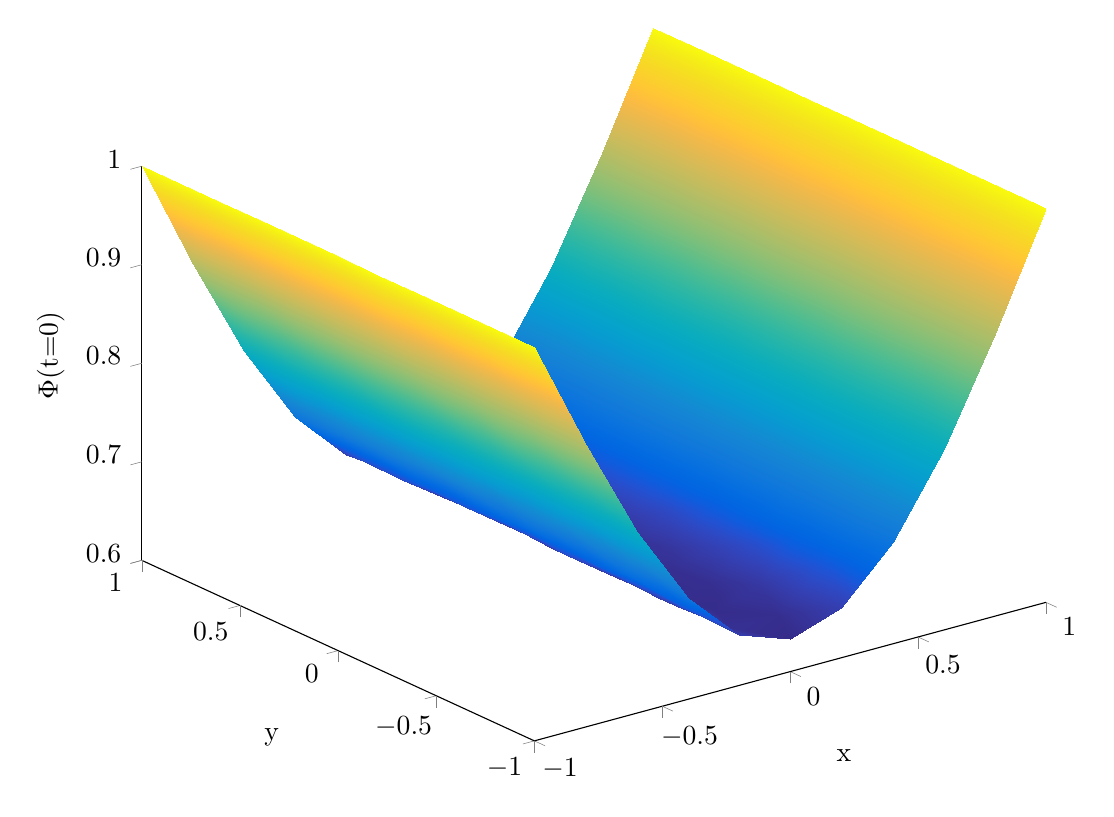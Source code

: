 % This file was created by matlab2tikz.
%
%The latest updates can be retrieved from
%  http://www.mathworks.com/matlabcentral/fileexchange/22022-matlab2tikz-matlab2tikz
%where you can also make suggestions and rate matlab2tikz.
%
\begin{tikzpicture}

\begin{axis}[%
width=4.521in,
height=3.566in,
at={(0.758in,0.481in)},
scale only axis,
colormap={mymap}{[1pt] rgb(0pt)=(0.208,0.166,0.529); rgb(1pt)=(0.212,0.19,0.578); rgb(2pt)=(0.212,0.214,0.627); rgb(3pt)=(0.208,0.239,0.677); rgb(4pt)=(0.196,0.264,0.728); rgb(5pt)=(0.171,0.292,0.779); rgb(6pt)=(0.125,0.324,0.83); rgb(7pt)=(0.059,0.36,0.868); rgb(8pt)=(0.012,0.388,0.882); rgb(9pt)=(0.006,0.409,0.883); rgb(10pt)=(0.017,0.427,0.879); rgb(11pt)=(0.033,0.443,0.872); rgb(12pt)=(0.05,0.459,0.864); rgb(13pt)=(0.063,0.474,0.855); rgb(14pt)=(0.072,0.489,0.847); rgb(15pt)=(0.078,0.504,0.838); rgb(16pt)=(0.079,0.52,0.831); rgb(17pt)=(0.075,0.538,0.826); rgb(18pt)=(0.064,0.557,0.824); rgb(19pt)=(0.049,0.577,0.823); rgb(20pt)=(0.034,0.597,0.82); rgb(21pt)=(0.026,0.614,0.814); rgb(22pt)=(0.024,0.629,0.804); rgb(23pt)=(0.023,0.642,0.791); rgb(24pt)=(0.023,0.653,0.777); rgb(25pt)=(0.027,0.664,0.761); rgb(26pt)=(0.038,0.674,0.744); rgb(27pt)=(0.059,0.684,0.725); rgb(28pt)=(0.084,0.693,0.706); rgb(29pt)=(0.113,0.702,0.686); rgb(30pt)=(0.145,0.71,0.665); rgb(31pt)=(0.18,0.718,0.642); rgb(32pt)=(0.218,0.725,0.619); rgb(33pt)=(0.259,0.732,0.595); rgb(34pt)=(0.302,0.738,0.571); rgb(35pt)=(0.348,0.742,0.547); rgb(36pt)=(0.395,0.746,0.524); rgb(37pt)=(0.442,0.748,0.503); rgb(38pt)=(0.487,0.749,0.484); rgb(39pt)=(0.53,0.749,0.466); rgb(40pt)=(0.571,0.749,0.449); rgb(41pt)=(0.61,0.747,0.434); rgb(42pt)=(0.647,0.746,0.419); rgb(43pt)=(0.683,0.743,0.404); rgb(44pt)=(0.718,0.741,0.39); rgb(45pt)=(0.752,0.738,0.377); rgb(46pt)=(0.786,0.736,0.363); rgb(47pt)=(0.819,0.733,0.35); rgb(48pt)=(0.851,0.73,0.336); rgb(49pt)=(0.882,0.727,0.322); rgb(50pt)=(0.914,0.726,0.306); rgb(51pt)=(0.945,0.726,0.289); rgb(52pt)=(0.974,0.731,0.267); rgb(53pt)=(0.994,0.745,0.24); rgb(54pt)=(0.999,0.765,0.216); rgb(55pt)=(0.996,0.786,0.197); rgb(56pt)=(0.988,0.807,0.179); rgb(57pt)=(0.979,0.827,0.163); rgb(58pt)=(0.97,0.848,0.147); rgb(59pt)=(0.963,0.871,0.131); rgb(60pt)=(0.959,0.895,0.113); rgb(61pt)=(0.96,0.922,0.095); rgb(62pt)=(0.966,0.951,0.076); rgb(63pt)=(0.976,0.983,0.054)},
xmin=-1,
xmax=1,
tick align=outside,
xlabel={x},
ymin=-1,
ymax=1,
ylabel={y},
zmin=0.6,
zmax=1,
zlabel={$\Phi\text{(t=0)}$},
view={-37.5}{30},
axis background/.style={fill=white},
axis x line*=bottom,
axis y line*=left,
axis z line*=left
]

\addplot3[area legend,solid,table/row sep=crcr,patch,shader=interp,forget plot,patch table={%
0	1	2\\
3	4	5\\
6	7	8\\
9	10	11\\
12	13	14\\
15	16	17\\
18	19	20\\
21	22	23\\
24	25	26\\
27	28	29\\
30	31	32\\
33	34	35\\
36	37	38\\
39	40	41\\
42	43	44\\
45	46	47\\
48	49	50\\
51	52	53\\
54	55	56\\
57	58	59\\
60	61	62\\
63	64	65\\
66	67	68\\
69	70	71\\
72	73	74\\
75	76	77\\
78	79	80\\
81	82	83\\
84	85	86\\
87	88	89\\
90	91	92\\
93	94	95\\
96	97	98\\
99	100	101\\
102	103	104\\
105	106	107\\
108	109	110\\
111	112	113\\
114	115	116\\
117	118	119\\
120	121	122\\
123	124	125\\
126	127	128\\
129	130	131\\
132	133	134\\
135	136	137\\
138	139	140\\
141	142	143\\
144	145	146\\
147	148	149\\
150	151	152\\
153	154	155\\
156	157	158\\
159	160	161\\
162	163	164\\
165	166	167\\
168	169	170\\
171	172	173\\
174	175	176\\
177	178	179\\
180	181	182\\
183	184	185\\
186	187	188\\
189	190	191\\
192	193	194\\
195	196	197\\
198	199	200\\
201	202	203\\
204	205	206\\
207	208	209\\
210	211	212\\
213	214	215\\
216	217	218\\
219	220	221\\
222	223	224\\
225	226	227\\
228	229	230\\
231	232	233\\
234	235	236\\
237	238	239\\
240	241	242\\
243	244	245\\
246	247	248\\
249	250	251\\
252	253	254\\
255	256	257\\
258	259	260\\
261	262	263\\
264	265	266\\
267	268	269\\
270	271	272\\
273	274	275\\
276	277	278\\
279	280	281\\
282	283	284\\
285	286	287\\
288	289	290\\
291	292	293\\
294	295	296\\
297	298	299\\
300	301	302\\
303	304	305\\
306	307	308\\
309	310	311\\
312	313	314\\
315	316	317\\
318	319	320\\
321	322	323\\
324	325	326\\
327	328	329\\
330	331	332\\
333	334	335\\
336	337	338\\
339	340	341\\
342	343	344\\
345	346	347\\
348	349	350\\
351	352	353\\
354	355	356\\
357	358	359\\
360	361	362\\
363	364	365\\
366	367	368\\
369	370	371\\
372	373	374\\
375	376	377\\
378	379	380\\
381	382	383\\
384	385	386\\
387	388	389\\
390	391	392\\
393	394	395\\
396	397	398\\
399	400	401\\
402	403	404\\
405	406	407\\
408	409	410\\
411	412	413\\
414	415	416\\
417	418	419\\
420	421	422\\
423	424	425\\
426	427	428\\
429	430	431\\
432	433	434\\
435	436	437\\
438	439	440\\
441	442	443\\
444	445	446\\
447	448	449\\
450	451	452\\
453	454	455\\
456	457	458\\
459	460	461\\
462	463	464\\
465	466	467\\
468	469	470\\
471	472	473\\
474	475	476\\
477	478	479\\
480	481	482\\
483	484	485\\
486	487	488\\
489	490	491\\
492	493	494\\
495	496	497\\
498	499	500\\
501	502	503\\
504	505	506\\
507	508	509\\
510	511	512\\
513	514	515\\
516	517	518\\
519	520	521\\
522	523	524\\
525	526	527\\
528	529	530\\
531	532	533\\
534	535	536\\
537	538	539\\
540	541	542\\
543	544	545\\
546	547	548\\
549	550	551\\
552	553	554\\
555	556	557\\
558	559	560\\
561	562	563\\
564	565	566\\
567	568	569\\
570	571	572\\
573	574	575\\
576	577	578\\
579	580	581\\
582	583	584\\
585	586	587\\
588	589	590\\
591	592	593\\
594	595	596\\
597	598	599\\
600	601	602\\
603	604	605\\
606	607	608\\
609	610	611\\
612	613	614\\
615	616	617\\
618	619	620\\
621	622	623\\
624	625	626\\
627	628	629\\
630	631	632\\
633	634	635\\
636	637	638\\
639	640	641\\
642	643	644\\
645	646	647\\
648	649	650\\
651	652	653\\
654	655	656\\
657	658	659\\
660	661	662\\
663	664	665\\
666	667	668\\
669	670	671\\
672	673	674\\
675	676	677\\
678	679	680\\
681	682	683\\
684	685	686\\
687	688	689\\
690	691	692\\
693	694	695\\
696	697	698\\
699	700	701\\
702	703	704\\
705	706	707\\
708	709	710\\
711	712	713\\
714	715	716\\
717	718	719\\
720	721	722\\
723	724	725\\
726	727	728\\
729	730	731\\
732	733	734\\
735	736	737\\
738	739	740\\
741	742	743\\
744	745	746\\
747	748	749\\
750	751	752\\
753	754	755\\
756	757	758\\
759	760	761\\
762	763	764\\
765	766	767\\
768	769	770\\
771	772	773\\
774	775	776\\
777	778	779\\
780	781	782\\
783	784	785\\
786	787	788\\
789	790	791\\
792	793	794\\
795	796	797\\
798	799	800\\
801	802	803\\
804	805	806\\
807	808	809\\
810	811	812\\
813	814	815\\
816	817	818\\
819	820	821\\
822	823	824\\
825	826	827\\
828	829	830\\
831	832	833\\
834	835	836\\
837	838	839\\
840	841	842\\
843	844	845\\
846	847	848\\
849	850	851\\
852	853	854\\
855	856	857\\
858	859	860\\
861	862	863\\
864	865	866\\
867	868	869\\
870	871	872\\
873	874	875\\
876	877	878\\
879	880	881\\
882	883	884\\
885	886	887\\
888	889	890\\
891	892	893\\
894	895	896\\
897	898	899\\
900	901	902\\
903	904	905\\
906	907	908\\
909	910	911\\
912	913	914\\
915	916	917\\
918	919	920\\
921	922	923\\
924	925	926\\
927	928	929\\
930	931	932\\
933	934	935\\
}]
table[row sep=crcr, point meta=\thisrow{c}] {%
x	y	z	c\\
-0.8	1	0.887	0.887\\
-1	1	1	1\\
-0.871	0.874	0.926	0.926\\
-0.6	1	0.784	0.784\\
-0.8	1	0.887	0.887\\
-0.716	0.852	0.842	0.842\\
-0.4	1	0.703	0.703\\
-0.6	1	0.784	0.784\\
-0.554	0.856	0.764	0.764\\
-0.2	1	0.651	0.651\\
-0.4	1	0.703	0.703\\
-0.256	0.844	0.663	0.663\\
0	1	0.632	0.632\\
-0.2	1	0.651	0.651\\
-0.123	0.882	0.641	0.641\\
0.2	1	0.651	0.651\\
0	1	0.632	0.632\\
0.139	0.836	0.642	0.642\\
0.4	1	0.703	0.703\\
0.2	1	0.651	0.651\\
0.315	0.842	0.677	0.677\\
0.6	1	0.784	0.784\\
0.4	1	0.703	0.703\\
0.501	0.835	0.741	0.741\\
1	0.8	1	1\\
1	1	1	1\\
0.913	0.904	0.95	0.95\\
0.8	1	0.887	0.887\\
0.6	1	0.784	0.784\\
0.691	0.827	0.829	0.829\\
1	1	1	1\\
0.8	1	0.887	0.887\\
0.913	0.904	0.95	0.95\\
0.913	0.904	0.95	0.95\\
0.8	1	0.887	0.887\\
0.853	0.817	0.916	0.916\\
1	0.6	1	1\\
1	0.8	1	1\\
0.913	0.718	0.95	0.95\\
1	0.4	1	1\\
1	0.6	1	1\\
0.858	0.49	0.919	0.919\\
1	0.2	1	1\\
1	0.4	1	1\\
0.802	0.307	0.888	0.888\\
1	-0.2	1	1\\
1	0	1	1\\
0.843	-0.109	0.911	0.911\\
1	-0.4	1	1\\
1	-0.2	1	1\\
0.84	-0.295	0.909	0.909\\
1	-0.6	1	1\\
1	-0.4	1	1\\
0.826	-0.49	0.901	0.901\\
0.8	-1	0.886	0.886\\
1	-1	1	1\\
0.904	-0.913	0.945	0.945\\
1	-0.8	1	1\\
1	-0.6	1	1\\
0.823	-0.689	0.899	0.899\\
1	-1	1	1\\
1	-0.8	1	1\\
0.904	-0.913	0.945	0.945\\
0.904	-0.913	0.945	0.945\\
1	-0.8	1	1\\
0.815	-0.853	0.895	0.895\\
0.6	-1	0.784	0.784\\
0.8	-1	0.886	0.886\\
0.716	-0.913	0.843	0.843\\
0.4	-1	0.703	0.703\\
0.6	-1	0.784	0.784\\
0.487	-0.861	0.736	0.736\\
0.2	-1	0.651	0.651\\
0.4	-1	0.703	0.703\\
0.304	-0.806	0.674	0.674\\
-0.2	-1	0.651	0.651\\
0	-1	0.633	0.633\\
-0.109	-0.843	0.638	0.638\\
-0.4	-1	0.703	0.703\\
-0.2	-1	0.651	0.651\\
-0.295	-0.839	0.672	0.672\\
-0.6	-1	0.784	0.784\\
-0.4	-1	0.703	0.703\\
-0.491	-0.827	0.737	0.737\\
-1	-0.8	1	1\\
-1	-1	1	1\\
-0.913	-0.904	0.95	0.95\\
-0.8	-1	0.886	0.886\\
-0.6	-1	0.784	0.784\\
-0.689	-0.826	0.828	0.828\\
-1	-1	1	1\\
-0.8	-1	0.886	0.886\\
-0.913	-0.904	0.95	0.95\\
-0.913	-0.904	0.95	0.95\\
-0.8	-1	0.886	0.886\\
-0.853	-0.817	0.916	0.916\\
-1	-0.6	1	1\\
-1	-0.8	1	1\\
-0.913	-0.718	0.95	0.95\\
-1	-0.4	1	1\\
-1	-0.6	1	1\\
-0.859	-0.503	0.919	0.919\\
-1	-0.2	1	1\\
-1	-0.4	1	1\\
-0.875	-0.25	0.929	0.929\\
0.823	-0.689	0.899	0.899\\
1	-0.6	1	1\\
0.826	-0.49	0.901	0.901\\
-1	0.2	1	1\\
-1	0	1	1\\
-0.878	0.069	0.931	0.931\\
-1	0.4	1	1\\
-1	0.2	1	1\\
-0.859	0.336	0.919	0.919\\
0.315	0.842	0.677	0.677\\
0.2	1	0.651	0.651\\
0.139	0.836	0.642	0.642\\
-1	0.6	1	1\\
-1	0.4	1	1\\
-0.815	0.514	0.895	0.895\\
-1	0	1	1\\
-1	-0.2	1	1\\
-0.85	-0.086	0.914	0.914\\
-0.815	0.514	0.895	0.895\\
-1	0.4	1	1\\
-0.859	0.336	0.919	0.919\\
0	-1	0.633	0.633\\
0.2	-1	0.651	0.651\\
0.084	-0.827	0.636	0.636\\
-0.295	-0.839	0.672	0.672\\
-0.2	-1	0.651	0.651\\
-0.109	-0.843	0.638	0.638\\
1	0	1	1\\
1	0.2	1	1\\
0.825	0.084	0.901	0.901\\
0.84	-0.295	0.909	0.909\\
1	-0.2	1	1\\
0.843	-0.109	0.911	0.911\\
-0.421	0.765	0.711	0.711\\
-0.4	1	0.703	0.703\\
-0.554	0.856	0.764	0.764\\
-1	1	1	1\\
-1	0.8	1	1\\
-0.871	0.874	0.926	0.926\\
-1	0.8	1	1\\
-1	0.6	1	1\\
-0.839	0.717	0.908	0.908\\
-0.871	0.874	0.926	0.926\\
-1	0.8	1	1\\
-0.839	0.717	0.908	0.908\\
-0.689	-0.826	0.828	0.828\\
-0.6	-1	0.784	0.784\\
-0.491	-0.827	0.737	0.737\\
0.163	0.078	0.645	0.645\\
-0.015	0.026	0.634	0.634\\
0.1	-0.071	0.639	0.639\\
0.691	0.827	0.829	0.829\\
0.6	1	0.784	0.784\\
0.501	0.835	0.741	0.741\\
-0.044	-0.179	0.634	0.634\\
-0.015	0.026	0.634	0.634\\
-0.184	-0.02	0.649	0.649\\
-0.184	-0.02	0.649	0.649\\
-0.015	0.026	0.634	0.634\\
-0.143	0.153	0.643	0.643\\
-0.574	0.479	0.773	0.773\\
-0.436	0.403	0.717	0.717\\
-0.436	0.575	0.716	0.716\\
-0.778	0.192	0.874	0.874\\
-1	0.2	1	1\\
-0.878	0.069	0.931	0.931\\
-0.309	-0.434	0.676	0.676\\
-0.443	-0.305	0.719	0.719\\
-0.505	-0.476	0.743	0.743\\
0.304	-0.806	0.674	0.674\\
0.4	-1	0.703	0.703\\
0.487	-0.861	0.736	0.736\\
0.089	-0.463	0.637	0.637\\
0.262	-0.488	0.664	0.664\\
0.206	-0.342	0.653	0.653\\
0.802	0.307	0.888	0.888\\
1	0.4	1	1\\
0.858	0.49	0.919	0.919\\
0.501	0.835	0.741	0.741\\
0.4	1	0.703	0.703\\
0.315	0.842	0.677	0.677\\
-0.017	0.802	0.634	0.634\\
0	1	0.632	0.632\\
-0.123	0.882	0.641	0.641\\
0.63	0.15	0.798	0.798\\
0.464	0.26	0.727	0.727\\
0.458	0.075	0.724	0.724\\
-0.536	-0.125	0.756	0.756\\
-0.443	-0.305	0.719	0.719\\
-0.376	-0.187	0.696	0.696\\
0.826	-0.49	0.901	0.901\\
1	-0.4	1	1\\
0.84	-0.295	0.909	0.909\\
-0.491	-0.827	0.737	0.737\\
-0.4	-1	0.703	0.703\\
-0.295	-0.839	0.672	0.672\\
0.152	-0.636	0.644	0.644\\
0.262	-0.488	0.664	0.664\\
0.089	-0.463	0.637	0.637\\
-0.311	-0.282	0.677	0.677\\
-0.242	-0.173	0.66	0.66\\
-0.376	-0.187	0.696	0.696\\
-0.796	-0.362	0.885	0.885\\
-0.695	-0.496	0.831	0.831\\
-0.618	-0.327	0.793	0.793\\
0.322	-0.218	0.679	0.679\\
0.149	-0.2	0.643	0.643\\
0.206	-0.342	0.653	0.653\\
0.46	0.479	0.725	0.725\\
0.464	0.26	0.727	0.727\\
0.609	0.337	0.789	0.789\\
-0.592	-0.654	0.781	0.781\\
-0.369	-0.646	0.693	0.693\\
-0.505	-0.476	0.743	0.743\\
0.647	-0.589	0.807	0.807\\
0.648	-0.366	0.807	0.807\\
0.453	-0.49	0.722	0.722\\
-0.8	1	0.887	0.887\\
-0.871	0.874	0.926	0.926\\
-0.716	0.852	0.842	0.842\\
-0.436	0.575	0.716	0.716\\
-0.436	0.403	0.717	0.717\\
-0.305	0.482	0.675	0.675\\
0.652	-0.8	0.809	0.809\\
0.6	-1	0.784	0.784\\
0.716	-0.913	0.843	0.843\\
0.652	-0.8	0.809	0.809\\
0.823	-0.689	0.899	0.899\\
0.647	-0.589	0.807	0.807\\
0.458	0.075	0.724	0.724\\
0.464	0.26	0.727	0.727\\
0.313	0.176	0.677	0.677\\
0.799	0.656	0.886	0.886\\
1	0.6	1	1\\
0.913	0.718	0.95	0.95\\
-0.8	-0.658	0.887	0.887\\
-1	-0.6	1	1\\
-0.913	-0.718	0.95	0.95\\
-0.8	-0.658	0.887	0.887\\
-0.689	-0.826	0.828	0.828\\
-0.592	-0.654	0.781	0.781\\
-0.132	0.468	0.641	0.641\\
0.047	0.524	0.634	0.634\\
-0.068	0.649	0.635	0.635\\
0.173	0.423	0.647	0.647\\
0.047	0.524	0.634	0.634\\
0.029	0.362	0.634	0.634\\
0.453	-0.49	0.722	0.722\\
0.262	-0.488	0.664	0.664\\
0.33	-0.624	0.682	0.682\\
0.089	-0.463	0.637	0.637\\
-0.047	-0.372	0.635	0.635\\
-0.052	-0.517	0.635	0.635\\
0.802	0.307	0.888	0.888\\
0.687	0.487	0.827	0.827\\
0.609	0.337	0.789	0.789\\
0.458	0.075	0.724	0.724\\
0.386	-0.069	0.699	0.699\\
0.522	-0.061	0.75	0.75\\
0.089	0.679	0.637	0.637\\
0.047	0.524	0.634	0.634\\
0.193	0.564	0.65	0.65\\
-0.468	0.22	0.728	0.728\\
-0.436	0.403	0.717	0.717\\
-0.56	0.345	0.767	0.767\\
0.017	0.196	0.634	0.634\\
0.167	0.263	0.646	0.646\\
0.029	0.362	0.634	0.634\\
-0.778	0.192	0.874	0.874\\
-0.618	0.08	0.793	0.793\\
-0.625	0.243	0.797	0.797\\
-0.536	-0.125	0.756	0.756\\
-0.618	0.08	0.793	0.793\\
-0.7	-0.058	0.834	0.834\\
-0.421	0.765	0.711	0.711\\
-0.63	0.659	0.798	0.798\\
-0.436	0.575	0.716	0.716\\
-0.468	0.22	0.728	0.728\\
-0.618	0.08	0.793	0.793\\
-0.457	0.046	0.724	0.724\\
-0.796	-0.362	0.885	0.885\\
-1	-0.4	1	1\\
-0.859	-0.503	0.919	0.919\\
0.304	-0.806	0.674	0.674\\
0.478	-0.696	0.732	0.732\\
0.33	-0.624	0.682	0.682\\
-0.35	-0.057	0.688	0.688\\
-0.242	-0.173	0.66	0.66\\
-0.184	-0.02	0.649	0.649\\
0.522	-0.061	0.75	0.75\\
0.386	-0.069	0.699	0.699\\
0.457	-0.168	0.724	0.724\\
-0.256	0.844	0.663	0.663\\
-0.252	0.651	0.661	0.661\\
-0.143	0.766	0.643	0.643\\
1	0.8	1	1\\
0.913	0.904	0.95	0.95\\
0.853	0.817	0.916	0.916\\
-0.132	0.468	0.641	0.641\\
-0.1	0.298	0.639	0.639\\
0.029	0.362	0.634	0.634\\
0.799	0.656	0.886	0.886\\
0.687	0.487	0.827	0.827\\
0.858	0.49	0.919	0.919\\
0.24	-0.075	0.66	0.66\\
0.386	-0.069	0.699	0.699\\
0.313	0.036	0.677	0.677\\
0.652	-0.8	0.809	0.809\\
0.478	-0.696	0.732	0.732\\
0.487	-0.861	0.736	0.736\\
-0.044	-0.179	0.634	0.634\\
-0.047	-0.372	0.635	0.635\\
0.071	-0.312	0.637	0.637\\
-0.618	-0.327	0.793	0.793\\
-0.695	-0.496	0.831	0.831\\
-0.505	-0.476	0.743	0.743\\
-0.309	-0.434	0.676	0.676\\
-0.369	-0.646	0.693	0.693\\
-0.189	-0.572	0.649	0.649\\
0.468	-0.301	0.728	0.728\\
0.648	-0.366	0.807	0.807\\
0.582	-0.19	0.777	0.777\\
0.322	-0.218	0.679	0.679\\
0.386	-0.069	0.699	0.699\\
0.24	-0.075	0.66	0.66\\
0.691	0.827	0.829	0.829\\
0.501	0.835	0.741	0.741\\
0.591	0.661	0.78	0.78\\
0.591	0.661	0.78	0.78\\
0.501	0.835	0.741	0.741\\
0.405	0.682	0.705	0.705\\
-0.839	0.717	0.908	0.908\\
-1	0.6	1	1\\
-0.815	0.514	0.895	0.895\\
-0.574	0.479	0.773	0.773\\
-0.63	0.659	0.798	0.798\\
-0.68	0.508	0.824	0.824\\
-1	-0.8	1	1\\
-0.913	-0.904	0.95	0.95\\
-0.853	-0.817	0.916	0.916\\
-0.491	-0.827	0.737	0.737\\
-0.369	-0.646	0.693	0.693\\
-0.592	-0.654	0.781	0.781\\
0.591	0.661	0.78	0.78\\
0.687	0.487	0.827	0.827\\
0.799	0.656	0.886	0.886\\
0.691	0.827	0.829	0.829\\
0.591	0.661	0.78	0.78\\
0.799	0.656	0.886	0.886\\
0.8	-1	0.886	0.886\\
0.904	-0.913	0.945	0.945\\
0.815	-0.853	0.895	0.895\\
0.826	-0.49	0.901	0.901\\
0.648	-0.366	0.807	0.807\\
0.647	-0.589	0.807	0.807\\
-0.189	-0.572	0.649	0.649\\
-0.369	-0.646	0.693	0.693\\
-0.201	-0.715	0.652	0.652\\
-0.536	-0.125	0.756	0.756\\
-0.729	-0.201	0.849	0.849\\
-0.618	-0.327	0.793	0.793\\
0.582	-0.19	0.777	0.777\\
0.648	-0.366	0.807	0.807\\
0.717	-0.201	0.843	0.843\\
0.152	-0.636	0.644	0.644\\
0.304	-0.806	0.674	0.674\\
0.33	-0.624	0.682	0.682\\
-0.052	-0.517	0.635	0.635\\
-0.047	-0.372	0.635	0.635\\
-0.157	-0.442	0.645	0.645\\
-0.311	-0.282	0.677	0.677\\
-0.309	-0.434	0.676	0.676\\
-0.185	-0.314	0.649	0.649\\
-0.468	0.22	0.728	0.728\\
-0.312	0.109	0.677	0.677\\
-0.271	0.306	0.666	0.666\\
0.163	0.078	0.645	0.645\\
0.167	0.263	0.646	0.646\\
0.017	0.196	0.634	0.634\\
0.63	0.15	0.798	0.798\\
0.802	0.307	0.888	0.888\\
0.609	0.337	0.789	0.789\\
0.315	0.842	0.677	0.677\\
0.243	0.697	0.66	0.66\\
0.405	0.682	0.705	0.705\\
-0.421	0.765	0.711	0.711\\
-0.252	0.651	0.661	0.661\\
-0.256	0.844	0.663	0.663\\
0.405	0.682	0.705	0.705\\
0.243	0.697	0.66	0.66\\
0.318	0.58	0.679	0.679\\
0.582	-0.19	0.777	0.777\\
0.671	-0.043	0.819	0.819\\
0.522	-0.061	0.75	0.75\\
0.843	-0.109	0.911	0.911\\
1	0	1	1\\
0.825	0.084	0.901	0.901\\
-0.189	-0.572	0.649	0.649\\
-0.04	-0.67	0.634	0.634\\
-0.052	-0.517	0.635	0.635\\
-0.109	-0.843	0.638	0.638\\
0	-1	0.633	0.633\\
0.084	-0.827	0.636	0.636\\
-0.839	0.717	0.908	0.908\\
-0.63	0.659	0.798	0.798\\
-0.716	0.852	0.842	0.842\\
-0.132	0.468	0.641	0.641\\
-0.252	0.651	0.661	0.661\\
-0.305	0.482	0.675	0.675\\
-0.574	0.479	0.773	0.773\\
-0.699	0.375	0.833	0.833\\
-0.56	0.345	0.767	0.767\\
-0.85	-0.086	0.914	0.914\\
-1	-0.2	1	1\\
-0.875	-0.25	0.929	0.929\\
0.63	0.15	0.798	0.798\\
0.671	-0.043	0.819	0.819\\
0.825	0.084	0.901	0.901\\
0.648	-0.366	0.807	0.807\\
0.826	-0.49	0.901	0.901\\
0.84	-0.295	0.909	0.909\\
0.152	-0.636	0.644	0.644\\
-0.04	-0.67	0.634	0.634\\
0.084	-0.827	0.636	0.636\\
-0.369	-0.646	0.693	0.693\\
-0.491	-0.827	0.737	0.737\\
-0.295	-0.839	0.672	0.672\\
-0.85	-0.086	0.914	0.914\\
-0.729	-0.201	0.849	0.849\\
-0.7	-0.058	0.834	0.834\\
-0.271	0.306	0.666	0.666\\
-0.312	0.109	0.677	0.677\\
-0.143	0.153	0.643	0.643\\
-0.443	-0.305	0.719	0.719\\
-0.309	-0.434	0.676	0.676\\
-0.311	-0.282	0.677	0.677\\
-0.252	0.651	0.661	0.661\\
-0.421	0.765	0.711	0.711\\
-0.436	0.575	0.716	0.716\\
-0.044	-0.179	0.634	0.634\\
0.149	-0.2	0.643	0.643\\
0.1	-0.071	0.639	0.639\\
0.46	0.479	0.725	0.725\\
0.29	0.478	0.671	0.671\\
0.311	0.347	0.676	0.676\\
-0.695	-0.496	0.831	0.831\\
-0.8	-0.658	0.887	0.887\\
-0.592	-0.654	0.781	0.781\\
-0.689	-0.826	0.828	0.828\\
-0.491	-0.827	0.737	0.737\\
-0.592	-0.654	0.781	0.781\\
0.478	-0.696	0.732	0.732\\
0.652	-0.8	0.809	0.809\\
0.647	-0.589	0.807	0.807\\
0.823	-0.689	0.899	0.899\\
0.826	-0.49	0.901	0.901\\
0.647	-0.589	0.807	0.807\\
-0.778	0.192	0.874	0.874\\
-0.699	0.375	0.833	0.833\\
-0.859	0.336	0.919	0.919\\
-0.63	0.659	0.798	0.798\\
-0.839	0.717	0.908	0.908\\
-0.815	0.514	0.895	0.895\\
-0.871	0.874	0.926	0.926\\
-0.839	0.717	0.908	0.908\\
-0.716	0.852	0.842	0.842\\
-0.716	0.852	0.842	0.842\\
-0.63	0.659	0.798	0.798\\
-0.554	0.856	0.764	0.764\\
-0.443	-0.305	0.719	0.719\\
-0.536	-0.125	0.756	0.756\\
-0.618	-0.327	0.793	0.793\\
-0.8	-0.658	0.887	0.887\\
-0.695	-0.496	0.831	0.831\\
-0.859	-0.503	0.919	0.919\\
-0.699	0.375	0.833	0.833\\
-0.778	0.192	0.874	0.874\\
-0.625	0.243	0.797	0.797\\
-0.815	0.514	0.895	0.895\\
-0.699	0.375	0.833	0.833\\
-0.68	0.508	0.824	0.824\\
-0.618	0.08	0.793	0.793\\
-0.778	0.192	0.874	0.874\\
-0.765	0.039	0.868	0.868\\
-0.796	-0.362	0.885	0.885\\
-0.729	-0.201	0.849	0.849\\
-0.875	-0.25	0.929	0.929\\
0.322	-0.218	0.679	0.679\\
0.468	-0.301	0.728	0.728\\
0.457	-0.168	0.724	0.724\\
0.843	-0.109	0.911	0.911\\
0.671	-0.043	0.819	0.819\\
0.717	-0.201	0.843	0.843\\
-0.185	-0.314	0.649	0.649\\
-0.309	-0.434	0.676	0.676\\
-0.157	-0.442	0.645	0.645\\
-0.109	-0.843	0.638	0.638\\
-0.04	-0.67	0.634	0.634\\
-0.201	-0.715	0.652	0.652\\
0.2	-1	0.651	0.651\\
0.304	-0.806	0.674	0.674\\
0.084	-0.827	0.636	0.636\\
-0.369	-0.646	0.693	0.693\\
-0.295	-0.839	0.672	0.672\\
-0.201	-0.715	0.652	0.652\\
1	0.2	1	1\\
0.802	0.307	0.888	0.888\\
0.825	0.084	0.901	0.901\\
0.648	-0.366	0.807	0.807\\
0.84	-0.295	0.909	0.909\\
0.717	-0.201	0.843	0.843\\
0.46	0.479	0.725	0.725\\
0.591	0.661	0.78	0.78\\
0.405	0.682	0.705	0.705\\
0.173	0.423	0.647	0.647\\
0.29	0.478	0.671	0.671\\
0.193	0.564	0.65	0.65\\
-0.369	-0.646	0.693	0.693\\
-0.309	-0.434	0.676	0.676\\
-0.505	-0.476	0.743	0.743\\
-0.729	-0.201	0.849	0.849\\
-0.796	-0.362	0.885	0.885\\
-0.618	-0.327	0.793	0.793\\
0.687	0.487	0.827	0.827\\
0.802	0.307	0.888	0.888\\
0.858	0.49	0.919	0.919\\
1	0.6	1	1\\
0.799	0.656	0.886	0.886\\
0.858	0.49	0.919	0.919\\
0.478	-0.696	0.732	0.732\\
0.304	-0.806	0.674	0.674\\
0.487	-0.861	0.736	0.736\\
0.6	-1	0.784	0.784\\
0.652	-0.8	0.809	0.809\\
0.487	-0.861	0.736	0.736\\
0.453	-0.49	0.722	0.722\\
0.468	-0.301	0.728	0.728\\
0.342	-0.368	0.686	0.686\\
0.1	-0.071	0.639	0.639\\
0.149	-0.2	0.643	0.643\\
0.24	-0.075	0.66	0.66\\
-0.8	-1	0.886	0.886\\
-0.689	-0.826	0.828	0.828\\
-0.853	-0.817	0.916	0.916\\
-0.689	-0.826	0.828	0.828\\
-0.8	-0.658	0.887	0.887\\
-0.853	-0.817	0.916	0.916\\
0.8	1	0.887	0.887\\
0.691	0.827	0.829	0.829\\
0.853	0.817	0.916	0.916\\
0.691	0.827	0.829	0.829\\
0.799	0.656	0.886	0.886\\
0.853	0.817	0.916	0.916\\
1	-0.8	1	1\\
0.823	-0.689	0.899	0.899\\
0.815	-0.853	0.895	0.895\\
0.823	-0.689	0.899	0.899\\
0.652	-0.8	0.809	0.809\\
0.815	-0.853	0.895	0.895\\
0.017	0.196	0.634	0.634\\
-0.1	0.298	0.639	0.639\\
-0.143	0.153	0.643	0.643\\
0.089	0.679	0.637	0.637\\
-0.017	0.802	0.634	0.634\\
-0.068	0.649	0.635	0.635\\
0.304	-0.806	0.674	0.674\\
0.152	-0.636	0.644	0.644\\
0.084	-0.827	0.636	0.636\\
-0.04	-0.67	0.634	0.634\\
-0.109	-0.843	0.638	0.638\\
0.084	-0.827	0.636	0.636\\
0.802	0.307	0.888	0.888\\
0.63	0.15	0.798	0.798\\
0.825	0.084	0.901	0.901\\
0.671	-0.043	0.819	0.819\\
0.843	-0.109	0.911	0.911\\
0.825	0.084	0.901	0.901\\
0.342	-0.368	0.686	0.686\\
0.322	-0.218	0.679	0.679\\
0.206	-0.342	0.653	0.653\\
-0.242	-0.173	0.66	0.66\\
-0.044	-0.179	0.634	0.634\\
-0.184	-0.02	0.649	0.649\\
0.522	-0.061	0.75	0.75\\
0.671	-0.043	0.819	0.819\\
0.571	0.03	0.772	0.772\\
0.311	0.347	0.676	0.676\\
0.167	0.263	0.646	0.646\\
0.313	0.176	0.677	0.677\\
0.468	-0.301	0.728	0.728\\
0.322	-0.218	0.679	0.679\\
0.342	-0.368	0.686	0.686\\
-0.052	-0.517	0.635	0.635\\
-0.04	-0.67	0.634	0.634\\
0.037	-0.573	0.635	0.635\\
0.687	0.487	0.827	0.827\\
0.591	0.661	0.78	0.78\\
0.46	0.479	0.725	0.725\\
0.193	0.564	0.65	0.65\\
0.29	0.478	0.671	0.671\\
0.318	0.58	0.679	0.679\\
-0.63	0.659	0.798	0.798\\
-0.574	0.479	0.773	0.773\\
-0.436	0.575	0.716	0.716\\
-0.271	0.306	0.666	0.666\\
-0.132	0.468	0.641	0.641\\
-0.305	0.482	0.675	0.675\\
0.648	-0.366	0.807	0.807\\
0.468	-0.301	0.728	0.728\\
0.453	-0.49	0.722	0.722\\
0.478	-0.696	0.732	0.732\\
0.647	-0.589	0.807	0.807\\
0.453	-0.49	0.722	0.722\\
-0.695	-0.496	0.831	0.831\\
-0.592	-0.654	0.781	0.781\\
-0.505	-0.476	0.743	0.743\\
-0.443	-0.305	0.719	0.719\\
-0.618	-0.327	0.793	0.793\\
-0.505	-0.476	0.743	0.743\\
0.501	0.835	0.741	0.741\\
0.315	0.842	0.677	0.677\\
0.405	0.682	0.705	0.705\\
0.29	0.478	0.671	0.671\\
0.46	0.479	0.725	0.725\\
0.318	0.58	0.679	0.679\\
0.464	0.26	0.727	0.727\\
0.63	0.15	0.798	0.798\\
0.609	0.337	0.789	0.789\\
0.687	0.487	0.827	0.827\\
0.46	0.479	0.725	0.725\\
0.609	0.337	0.789	0.789\\
-0.068	0.649	0.635	0.635\\
-0.017	0.802	0.634	0.634\\
-0.143	0.766	0.643	0.643\\
-0.4	1	0.703	0.703\\
-0.421	0.765	0.711	0.711\\
-0.256	0.844	0.663	0.663\\
-0.35	-0.057	0.688	0.688\\
-0.312	0.109	0.677	0.677\\
-0.457	0.046	0.724	0.724\\
-0.618	0.08	0.793	0.793\\
-0.536	-0.125	0.756	0.756\\
-0.457	0.046	0.724	0.724\\
-0.436	0.403	0.717	0.717\\
-0.468	0.22	0.728	0.728\\
-0.271	0.306	0.666	0.666\\
-0.1	0.298	0.639	0.639\\
-0.132	0.468	0.641	0.641\\
-0.271	0.306	0.666	0.666\\
0.047	0.524	0.634	0.634\\
-0.132	0.468	0.641	0.641\\
0.029	0.362	0.634	0.634\\
-0.015	0.026	0.634	0.634\\
0.163	0.078	0.645	0.645\\
0.017	0.196	0.634	0.634\\
-0.312	0.109	0.677	0.677\\
-0.35	-0.057	0.688	0.688\\
-0.184	-0.02	0.649	0.649\\
-0.1	0.298	0.639	0.639\\
-0.271	0.306	0.666	0.666\\
-0.143	0.153	0.643	0.643\\
-0.618	0.08	0.793	0.793\\
-0.468	0.22	0.728	0.728\\
-0.625	0.243	0.797	0.797\\
-0.625	0.243	0.797	0.797\\
-0.468	0.22	0.728	0.728\\
-0.56	0.345	0.767	0.767\\
-0.252	0.651	0.661	0.661\\
-0.132	0.468	0.641	0.641\\
-0.068	0.649	0.635	0.635\\
-0.2	1	0.651	0.651\\
-0.256	0.844	0.663	0.663\\
-0.123	0.882	0.641	0.641\\
0.468	-0.301	0.728	0.728\\
0.582	-0.19	0.777	0.777\\
0.457	-0.168	0.724	0.724\\
0.671	-0.043	0.819	0.819\\
0.63	0.15	0.798	0.798\\
0.571	0.03	0.772	0.772\\
-0.309	-0.434	0.676	0.676\\
-0.189	-0.572	0.649	0.649\\
-0.157	-0.442	0.645	0.645\\
-0.04	-0.67	0.634	0.634\\
0.152	-0.636	0.644	0.644\\
0.037	-0.573	0.635	0.635\\
-1	-0.6	1	1\\
-0.8	-0.658	0.887	0.887\\
-0.859	-0.503	0.919	0.919\\
-0.695	-0.496	0.831	0.831\\
-0.796	-0.362	0.885	0.885\\
-0.859	-0.503	0.919	0.919\\
-1	0.2	1	1\\
-0.778	0.192	0.874	0.874\\
-0.859	0.336	0.919	0.919\\
-0.699	0.375	0.833	0.833\\
-0.815	0.514	0.895	0.895\\
-0.859	0.336	0.919	0.919\\
0	1	0.632	0.632\\
-0.017	0.802	0.634	0.634\\
0.139	0.836	0.642	0.642\\
0.243	0.697	0.66	0.66\\
0.315	0.842	0.677	0.677\\
0.139	0.836	0.642	0.642\\
-0.729	-0.201	0.849	0.849\\
-0.536	-0.125	0.756	0.756\\
-0.7	-0.058	0.834	0.834\\
-0.765	0.039	0.868	0.868\\
-0.778	0.192	0.874	0.874\\
-0.878	0.069	0.931	0.931\\
0.167	0.263	0.646	0.646\\
0.163	0.078	0.645	0.645\\
0.313	0.176	0.677	0.677\\
0.464	0.26	0.727	0.727\\
0.46	0.479	0.725	0.725\\
0.311	0.347	0.676	0.676\\
0.311	0.347	0.676	0.676\\
0.29	0.478	0.671	0.671\\
0.173	0.423	0.647	0.647\\
0.167	0.263	0.646	0.646\\
0.311	0.347	0.676	0.676\\
0.173	0.423	0.647	0.647\\
-0.044	-0.179	0.634	0.634\\
-0.242	-0.173	0.66	0.66\\
-0.185	-0.314	0.649	0.649\\
-0.35	-0.057	0.688	0.688\\
-0.536	-0.125	0.756	0.756\\
-0.376	-0.187	0.696	0.696\\
0.313	0.176	0.677	0.677\\
0.163	0.078	0.645	0.645\\
0.313	0.036	0.677	0.677\\
-0.015	0.026	0.634	0.634\\
-0.044	-0.179	0.634	0.634\\
0.1	-0.071	0.639	0.639\\
0.139	0.836	0.642	0.642\\
-0.017	0.802	0.634	0.634\\
0.089	0.679	0.637	0.637\\
0.243	0.697	0.66	0.66\\
0.139	0.836	0.642	0.642\\
0.089	0.679	0.637	0.637\\
-1	0	1	1\\
-0.85	-0.086	0.914	0.914\\
-0.878	0.069	0.931	0.931\\
-0.85	-0.086	0.914	0.914\\
-0.765	0.039	0.868	0.868\\
-0.878	0.069	0.931	0.931\\
-0.63	0.659	0.798	0.798\\
-0.421	0.765	0.711	0.711\\
-0.554	0.856	0.764	0.764\\
-0.6	1	0.784	0.784\\
-0.716	0.852	0.842	0.842\\
-0.554	0.856	0.764	0.764\\
0.671	-0.043	0.819	0.819\\
0.582	-0.19	0.777	0.777\\
0.717	-0.201	0.843	0.843\\
0.84	-0.295	0.909	0.909\\
0.843	-0.109	0.911	0.911\\
0.717	-0.201	0.843	0.843\\
-0.04	-0.67	0.634	0.634\\
-0.189	-0.572	0.649	0.649\\
-0.201	-0.715	0.652	0.652\\
-0.295	-0.839	0.672	0.672\\
-0.109	-0.843	0.638	0.638\\
-0.201	-0.715	0.652	0.652\\
-1	-0.4	1	1\\
-0.796	-0.362	0.885	0.885\\
-0.875	-0.25	0.929	0.929\\
-0.729	-0.201	0.849	0.849\\
-0.85	-0.086	0.914	0.914\\
-0.875	-0.25	0.929	0.929\\
-0.853	-0.817	0.916	0.916\\
-0.8	-0.658	0.887	0.887\\
-0.913	-0.718	0.95	0.95\\
-1	-0.8	1	1\\
-0.853	-0.817	0.916	0.916\\
-0.913	-0.718	0.95	0.95\\
0.853	0.817	0.916	0.916\\
0.799	0.656	0.886	0.886\\
0.913	0.718	0.95	0.95\\
1	0.8	1	1\\
0.853	0.817	0.916	0.916\\
0.913	0.718	0.95	0.95\\
0.815	-0.853	0.895	0.895\\
0.652	-0.8	0.809	0.809\\
0.716	-0.913	0.843	0.843\\
0.8	-1	0.886	0.886\\
0.815	-0.853	0.895	0.895\\
0.716	-0.913	0.843	0.843\\
-0.63	0.659	0.798	0.798\\
-0.815	0.514	0.895	0.895\\
-0.68	0.508	0.824	0.824\\
-0.699	0.375	0.833	0.833\\
-0.574	0.479	0.773	0.773\\
-0.68	0.508	0.824	0.824\\
0.071	-0.312	0.637	0.637\\
0.089	-0.463	0.637	0.637\\
0.206	-0.342	0.653	0.653\\
0.262	-0.488	0.664	0.664\\
0.453	-0.49	0.722	0.722\\
0.342	-0.368	0.686	0.686\\
0.262	-0.488	0.664	0.664\\
0.152	-0.636	0.644	0.644\\
0.33	-0.624	0.682	0.682\\
0.478	-0.696	0.732	0.732\\
0.453	-0.49	0.722	0.722\\
0.33	-0.624	0.682	0.682\\
-0.123	0.882	0.641	0.641\\
-0.256	0.844	0.663	0.663\\
-0.143	0.766	0.643	0.643\\
0.047	0.524	0.634	0.634\\
0.089	0.679	0.637	0.637\\
-0.068	0.649	0.635	0.635\\
-0.015	0.026	0.634	0.634\\
0.017	0.196	0.634	0.634\\
-0.143	0.153	0.643	0.643\\
-0.312	0.109	0.677	0.677\\
-0.184	-0.02	0.649	0.649\\
-0.143	0.153	0.643	0.643\\
-0.436	0.403	0.717	0.717\\
-0.574	0.479	0.773	0.773\\
-0.56	0.345	0.767	0.767\\
-0.699	0.375	0.833	0.833\\
-0.625	0.243	0.797	0.797\\
-0.56	0.345	0.767	0.767\\
0.386	-0.069	0.699	0.699\\
0.458	0.075	0.724	0.724\\
0.313	0.036	0.677	0.677\\
0.464	0.26	0.727	0.727\\
0.311	0.347	0.676	0.676\\
0.313	0.176	0.677	0.677\\
-0.252	0.651	0.661	0.661\\
-0.436	0.575	0.716	0.716\\
-0.305	0.482	0.675	0.675\\
-0.436	0.403	0.717	0.717\\
-0.271	0.306	0.666	0.666\\
-0.305	0.482	0.675	0.675\\
-0.312	0.109	0.677	0.677\\
-0.468	0.22	0.728	0.728\\
-0.457	0.046	0.724	0.724\\
-0.536	-0.125	0.756	0.756\\
-0.35	-0.057	0.688	0.688\\
-0.457	0.046	0.724	0.724\\
-0.047	-0.372	0.635	0.635\\
-0.044	-0.179	0.634	0.634\\
-0.185	-0.314	0.649	0.649\\
-0.242	-0.173	0.66	0.66\\
-0.311	-0.282	0.677	0.677\\
-0.185	-0.314	0.649	0.649\\
0.149	-0.2	0.643	0.643\\
-0.044	-0.179	0.634	0.634\\
0.071	-0.312	0.637	0.637\\
-0.047	-0.372	0.635	0.635\\
0.089	-0.463	0.637	0.637\\
0.071	-0.312	0.637	0.637\\
-0.242	-0.173	0.66	0.66\\
-0.35	-0.057	0.688	0.688\\
-0.376	-0.187	0.696	0.696\\
-0.443	-0.305	0.719	0.719\\
-0.311	-0.282	0.677	0.677\\
-0.376	-0.187	0.696	0.696\\
-0.1	0.298	0.639	0.639\\
0.017	0.196	0.634	0.634\\
0.029	0.362	0.634	0.634\\
0.167	0.263	0.646	0.646\\
0.173	0.423	0.647	0.647\\
0.029	0.362	0.634	0.634\\
-0.765	0.039	0.868	0.868\\
-0.85	-0.086	0.914	0.914\\
-0.7	-0.058	0.834	0.834\\
-0.618	0.08	0.793	0.793\\
-0.765	0.039	0.868	0.868\\
-0.7	-0.058	0.834	0.834\\
0.149	-0.2	0.643	0.643\\
0.322	-0.218	0.679	0.679\\
0.24	-0.075	0.66	0.66\\
0.163	0.078	0.645	0.645\\
0.1	-0.071	0.639	0.639\\
0.24	-0.075	0.66	0.66\\
0.047	0.524	0.634	0.634\\
0.173	0.423	0.647	0.647\\
0.193	0.564	0.65	0.65\\
0.243	0.697	0.66	0.66\\
0.089	0.679	0.637	0.637\\
0.193	0.564	0.65	0.65\\
0.46	0.479	0.725	0.725\\
0.405	0.682	0.705	0.705\\
0.318	0.58	0.679	0.679\\
0.243	0.697	0.66	0.66\\
0.193	0.564	0.65	0.65\\
0.318	0.58	0.679	0.679\\
0.262	-0.488	0.664	0.664\\
0.342	-0.368	0.686	0.686\\
0.206	-0.342	0.653	0.653\\
0.149	-0.2	0.643	0.643\\
0.071	-0.312	0.637	0.637\\
0.206	-0.342	0.653	0.653\\
0.386	-0.069	0.699	0.699\\
0.322	-0.218	0.679	0.679\\
0.457	-0.168	0.724	0.724\\
0.582	-0.19	0.777	0.777\\
0.522	-0.061	0.75	0.75\\
0.457	-0.168	0.724	0.724\\
-0.189	-0.572	0.649	0.649\\
-0.052	-0.517	0.635	0.635\\
-0.157	-0.442	0.645	0.645\\
-0.047	-0.372	0.635	0.635\\
-0.185	-0.314	0.649	0.649\\
-0.157	-0.442	0.645	0.645\\
0.63	0.15	0.798	0.798\\
0.458	0.075	0.724	0.724\\
0.571	0.03	0.772	0.772\\
0.458	0.075	0.724	0.724\\
0.522	-0.061	0.75	0.75\\
0.571	0.03	0.772	0.772\\
0.152	-0.636	0.644	0.644\\
0.089	-0.463	0.637	0.637\\
0.037	-0.573	0.635	0.635\\
0.089	-0.463	0.637	0.637\\
-0.052	-0.517	0.635	0.635\\
0.037	-0.573	0.635	0.635\\
-0.017	0.802	0.634	0.634\\
-0.123	0.882	0.641	0.641\\
-0.143	0.766	0.643	0.643\\
-0.252	0.651	0.661	0.661\\
-0.068	0.649	0.635	0.635\\
-0.143	0.766	0.643	0.643\\
0.458	0.075	0.724	0.724\\
0.313	0.176	0.677	0.677\\
0.313	0.036	0.677	0.677\\
0.163	0.078	0.645	0.645\\
0.24	-0.075	0.66	0.66\\
0.313	0.036	0.677	0.677\\
};
\end{axis}
\end{tikzpicture}%